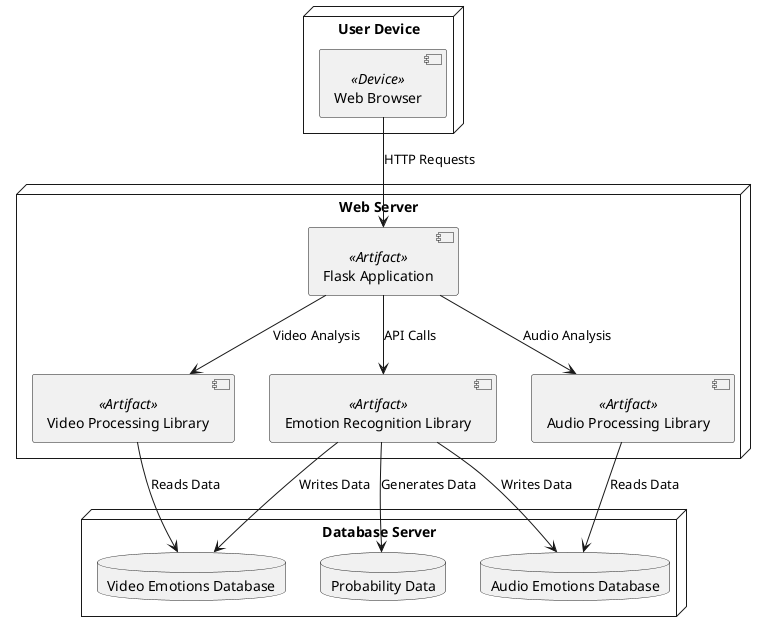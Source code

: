 @startuml deployment_diagram
node "User Device" {
    [Web Browser] <<Device>>
}

node "Web Server" {
    [Flask Application] <<Artifact>>
    [Emotion Recognition Library] <<Artifact>>
    [Audio Processing Library] <<Artifact>>
    [Video Processing Library] <<Artifact>>
}

node "Database Server" {
    database "Video Emotions Database" as VideoDB
    database "Audio Emotions Database" as AudioDB
    database "Probability Data" as ProbabilityDB
}

[Web Browser] --> [Flask Application] : HTTP Requests
[Flask Application] --> [Emotion Recognition Library] : API Calls
[Flask Application] --> [Audio Processing Library] : Audio Analysis
[Flask Application] --> [Video Processing Library] : Video Analysis

[Emotion Recognition Library] --> VideoDB : Writes Data
[Emotion Recognition Library] --> AudioDB : Writes Data
[Emotion Recognition Library] --> ProbabilityDB : Generates Data

[Audio Processing Library] --> AudioDB : Reads Data
[Video Processing Library] --> VideoDB : Reads Data
@enduml
